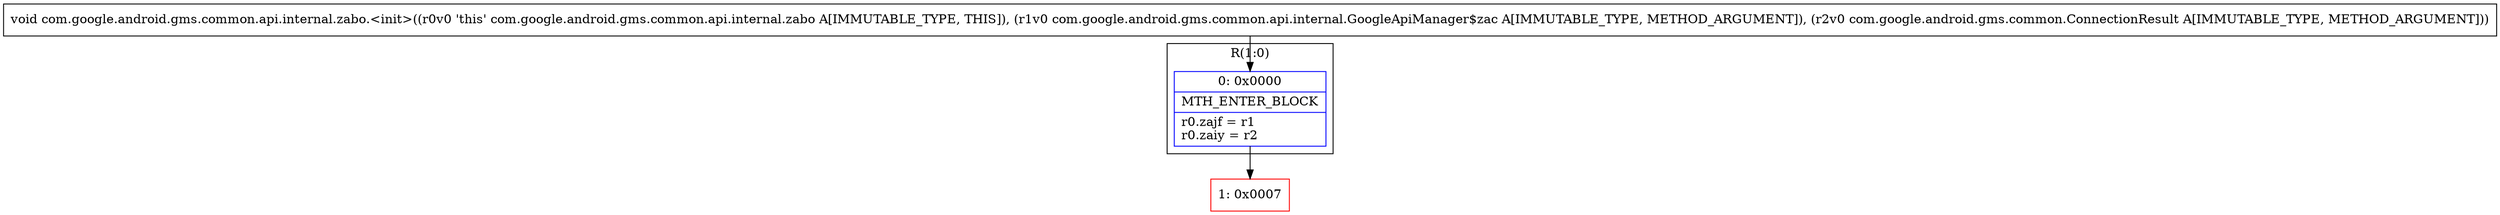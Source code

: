 digraph "CFG forcom.google.android.gms.common.api.internal.zabo.\<init\>(Lcom\/google\/android\/gms\/common\/api\/internal\/GoogleApiManager$zac;Lcom\/google\/android\/gms\/common\/ConnectionResult;)V" {
subgraph cluster_Region_1134609858 {
label = "R(1:0)";
node [shape=record,color=blue];
Node_0 [shape=record,label="{0\:\ 0x0000|MTH_ENTER_BLOCK\l|r0.zajf = r1\lr0.zaiy = r2\l}"];
}
Node_1 [shape=record,color=red,label="{1\:\ 0x0007}"];
MethodNode[shape=record,label="{void com.google.android.gms.common.api.internal.zabo.\<init\>((r0v0 'this' com.google.android.gms.common.api.internal.zabo A[IMMUTABLE_TYPE, THIS]), (r1v0 com.google.android.gms.common.api.internal.GoogleApiManager$zac A[IMMUTABLE_TYPE, METHOD_ARGUMENT]), (r2v0 com.google.android.gms.common.ConnectionResult A[IMMUTABLE_TYPE, METHOD_ARGUMENT])) }"];
MethodNode -> Node_0;
Node_0 -> Node_1;
}

